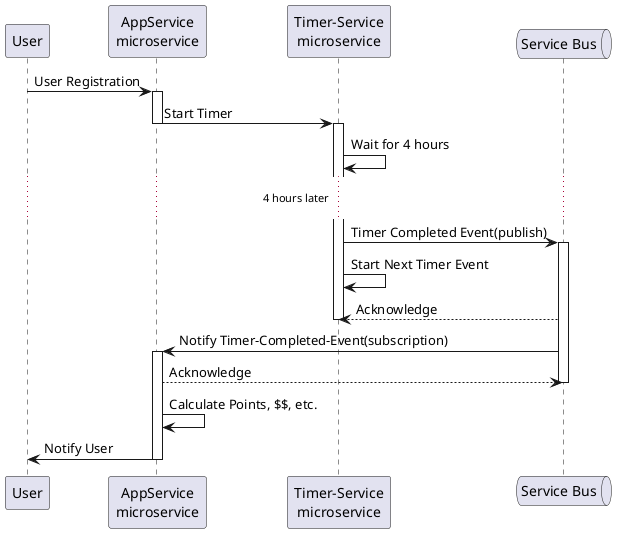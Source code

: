 @startuml
participant User
participant "AppService\nmicroservice" as AppService
participant "Timer-Service\nmicroservice" as TimerService
queue "Service Bus" as TimerServiceQueue

User -> AppService: User Registration
activate AppService
AppService -> TimerService: Start Timer
deactivate AppService

activate TimerService
'TimerService -> AppService: Notify Timer Started
'activate AppService
'AppService --> TimerService: Acknowledge
'deactivate AppService

TimerService -> TimerService: Wait for 4 hours
... 4 hours later ...
TimerService -> TimerServiceQueue: Timer Completed Event(publish)
activate TimerServiceQueue
TimerService -> TimerService: Start Next Timer Event

'TimerServiceQueue -> TimerService: Get Next Timer
'TimerServiceQueue --> TimerService: Acknowledge
TimerServiceQueue --> TimerService: Acknowledge
deactivate TimerService

TimerServiceQueue -> AppService: Notify Timer-Completed-Event(subscription)
activate AppService
AppService --> TimerServiceQueue: Acknowledge
deactivate TimerServiceQueue

AppService -> AppService: Calculate Points, $$, etc.
AppService -> User: Notify User
'Send Notification
deactivate AppService

@enduml